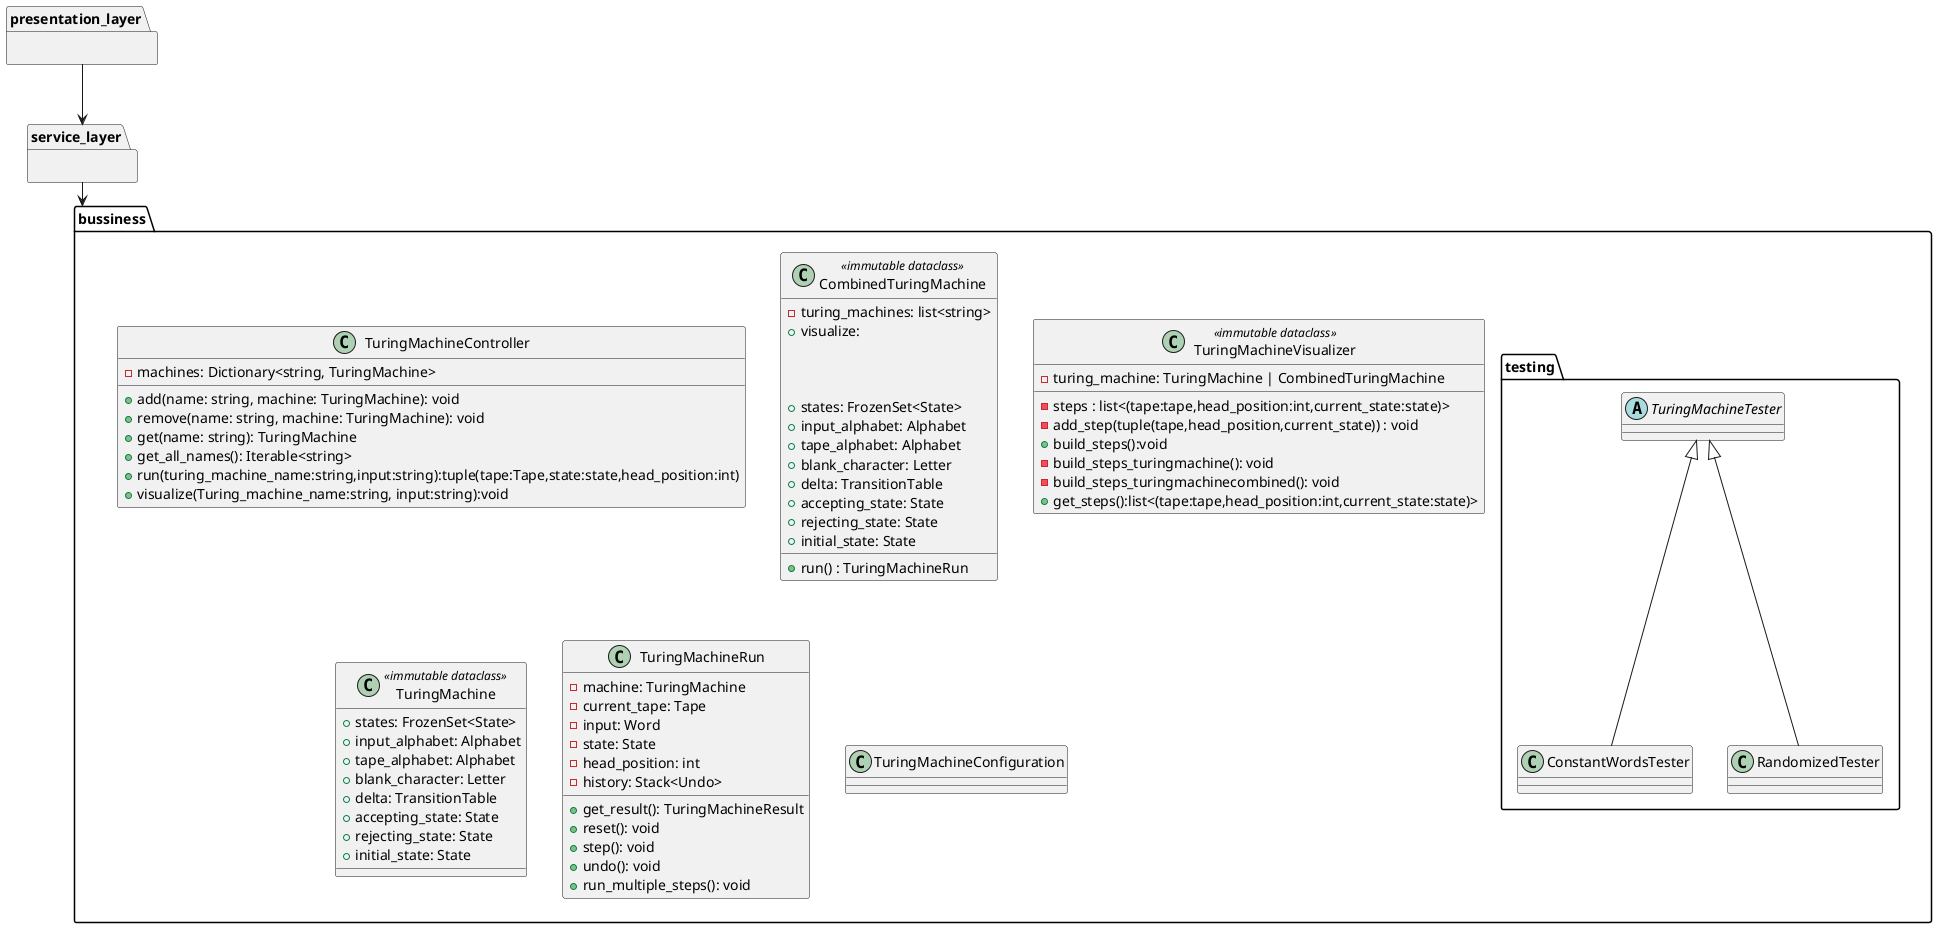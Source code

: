 @startuml



package bussiness {
    class TuringMachineController {
        - machines: Dictionary<string, TuringMachine>

        + add(name: string, machine: TuringMachine): void
        + remove(name: string, machine: TuringMachine): void
        + get(name: string): TuringMachine
        + get_all_names(): Iterable<string>
        + run(turing_machine_name:string,input:string):tuple(tape:Tape,state:state,head_position:int)
        +visualize(Turing_machine_name:string, input:string):void
    }
 class CombinedTuringMachine <<immutable dataclass>> {
        -turing_machines: list<string>
        +run() : TuringMachineRun
        +visualize:



        + states: FrozenSet<State>
        + input_alphabet: Alphabet
        + tape_alphabet: Alphabet
        + blank_character: Letter
        + delta: TransitionTable
        + accepting_state: State
        + rejecting_state: State
        + initial_state: State

    }


     class TuringMachineVisualizer <<immutable dataclass>> {
        -turing_machine: TuringMachine | CombinedTuringMachine
        -steps : list<(tape:tape,head_position:int,current_state:state)>
        -add_step(tuple(tape,head_position,current_state)) : void
        +build_steps():void
        -build_steps_turingmachine(): void
        -build_steps_turingmachinecombined(): void
        +get_steps():list<(tape:tape,head_position:int,current_state:state)>
    }

    class TuringMachine <<immutable dataclass>> {
        + states: FrozenSet<State>
        + input_alphabet: Alphabet
        + tape_alphabet: Alphabet
        + blank_character: Letter
        + delta: TransitionTable
        + accepting_state: State
        + rejecting_state: State
        + initial_state: State

    }

    class TuringMachineRun {
       - machine: TuringMachine
       - current_tape: Tape
       - input: Word
       - state: State
       - head_position: int
       - history: Stack<Undo>

       + get_result(): TuringMachineResult
       + reset(): void
       + step(): void
       + undo(): void
       + run_multiple_steps(): void
    }

    class TuringMachineConfiguration {

    }

package testing {
    abstract class TuringMachineTester {

    }

    class ConstantWordsTester {

    }

    class RandomizedTester {

    }

    ConstantWordsTester -u-|> TuringMachineTester
    RandomizedTester -u-|> TuringMachineTester

    }
}


package service_layer {

}

package presentation_layer {

}

service_layer -d-> bussiness
presentation_layer -d-> service_layer

@enduml